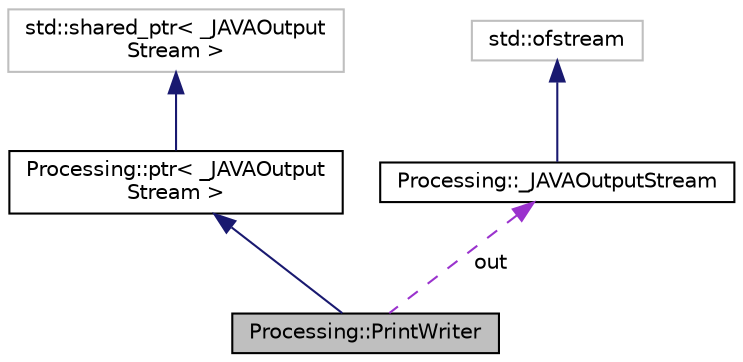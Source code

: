 digraph "Processing::PrintWriter"
{
 // LATEX_PDF_SIZE
  edge [fontname="Helvetica",fontsize="10",labelfontname="Helvetica",labelfontsize="10"];
  node [fontname="Helvetica",fontsize="10",shape=record];
  Node1 [label="Processing::PrintWriter",height=0.2,width=0.4,color="black", fillcolor="grey75", style="filled", fontcolor="black",tooltip="A class that mimics the write access handle to a text file."];
  Node2 -> Node1 [dir="back",color="midnightblue",fontsize="10",style="solid",fontname="Helvetica"];
  Node2 [label="Processing::ptr\< _JAVAOutput\lStream \>",height=0.2,width=0.4,color="black", fillcolor="white", style="filled",URL="$class_processing_1_1ptr.html",tooltip=" "];
  Node3 -> Node2 [dir="back",color="midnightblue",fontsize="10",style="solid",fontname="Helvetica"];
  Node3 [label="std::shared_ptr\< _JAVAOutput\lStream \>",height=0.2,width=0.4,color="grey75", fillcolor="white", style="filled",tooltip=" "];
  Node4 -> Node1 [dir="back",color="darkorchid3",fontsize="10",style="dashed",label=" out" ,fontname="Helvetica"];
  Node4 [label="Processing::_JAVAOutputStream",height=0.2,width=0.4,color="black", fillcolor="white", style="filled",URL="$class_processing_1_1___j_a_v_a_output_stream.html",tooltip=" "];
  Node5 -> Node4 [dir="back",color="midnightblue",fontsize="10",style="solid",fontname="Helvetica"];
  Node5 [label="std::ofstream",height=0.2,width=0.4,color="grey75", fillcolor="white", style="filled",tooltip=" "];
}
